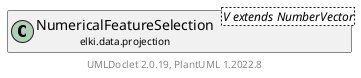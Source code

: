 @startuml
    remove .*\.(Instance|Par|Parameterizer|Factory)$
    set namespaceSeparator none
    hide empty fields
    hide empty methods

    class "<size:14>NumericalFeatureSelection.Par\n<size:10>elki.data.projection" as elki.data.projection.NumericalFeatureSelection.Par<V extends NumberVector> [[NumericalFeatureSelection.Par.html]] {
        ~dims: int[]
        +configure(Parameterization): void
        +make(): NumericalFeatureSelection<V extends NumberVector>
    }

    interface "<size:14>Parameterizer\n<size:10>elki.utilities.optionhandling" as elki.utilities.optionhandling.Parameterizer [[../../utilities/optionhandling/Parameterizer.html]] {
        {abstract} +make(): Object
    }
    class "<size:14>NumericalFeatureSelection\n<size:10>elki.data.projection" as elki.data.projection.NumericalFeatureSelection<V extends NumberVector> [[NumericalFeatureSelection.html]]

    elki.utilities.optionhandling.Parameterizer <|.. elki.data.projection.NumericalFeatureSelection.Par
    elki.data.projection.NumericalFeatureSelection +-- elki.data.projection.NumericalFeatureSelection.Par

    center footer UMLDoclet 2.0.19, PlantUML 1.2022.8
@enduml
